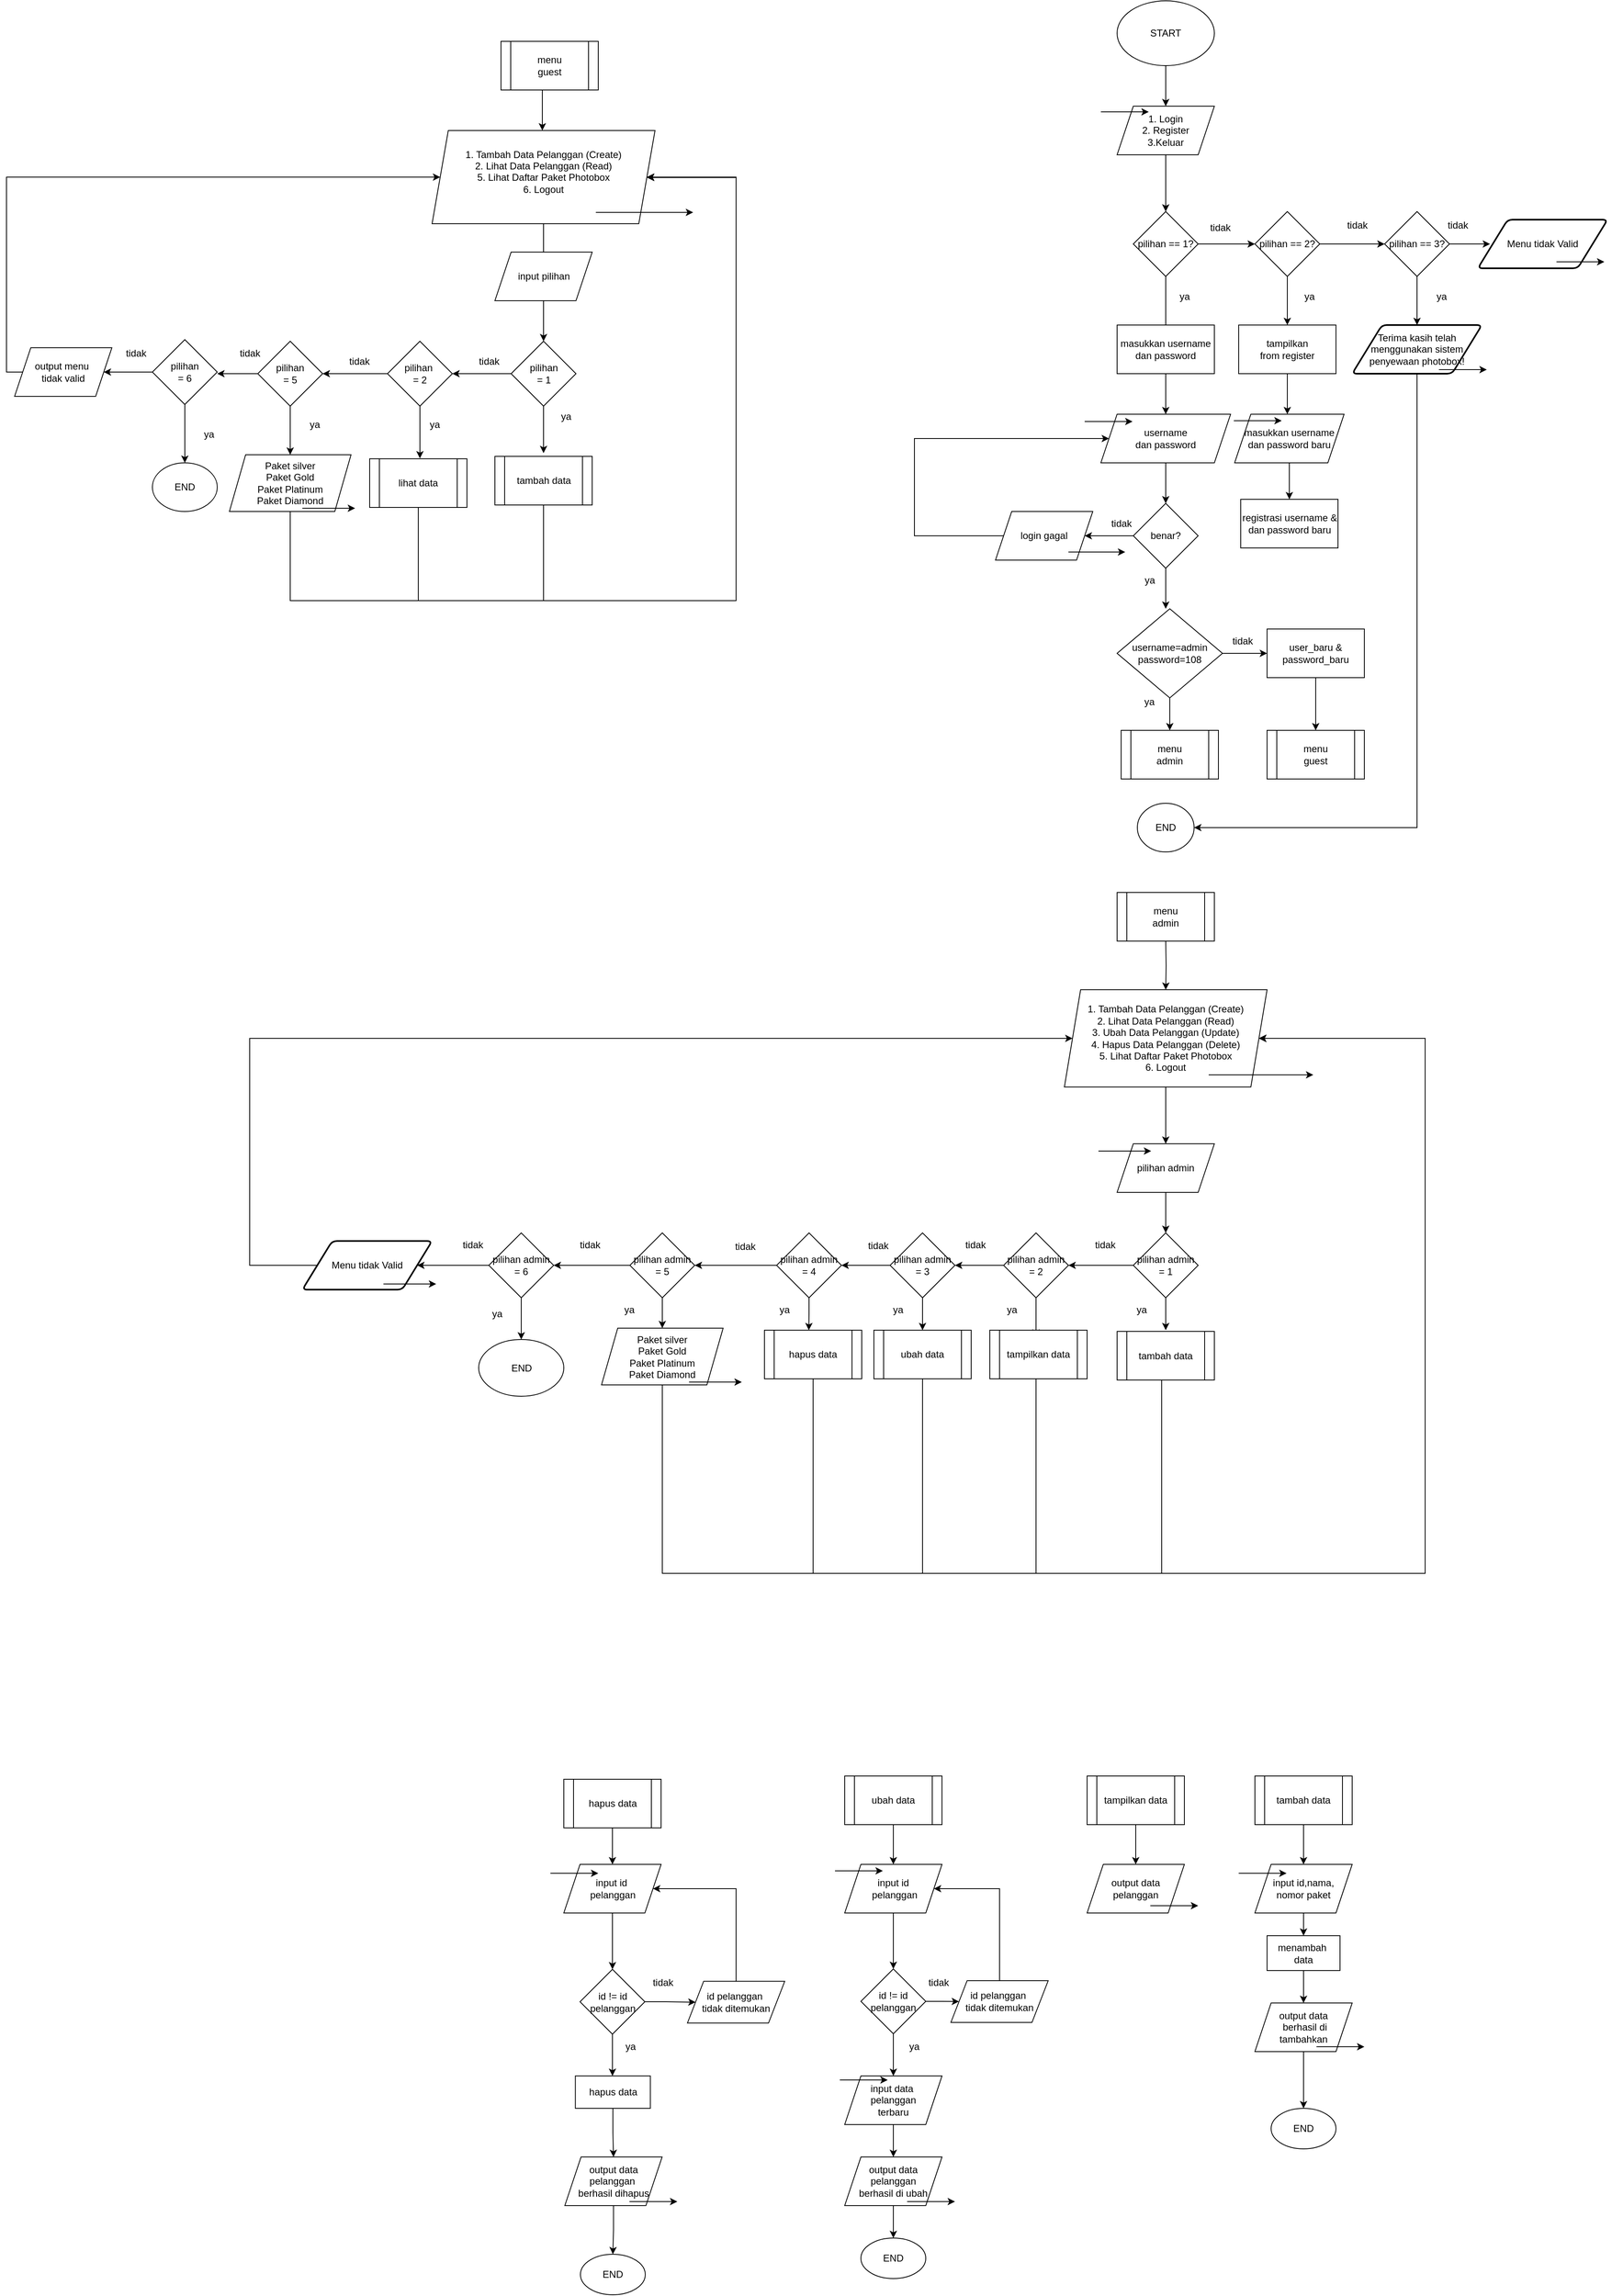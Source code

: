 <mxfile version="28.2.7">
  <diagram name="Page-1" id="nQAfRUXGqWQOAWWIKLOQ">
    <mxGraphModel dx="6143" dy="2269" grid="1" gridSize="10" guides="1" tooltips="1" connect="1" arrows="1" fold="1" page="1" pageScale="1" pageWidth="850" pageHeight="1100" math="0" shadow="0">
      <root>
        <mxCell id="0" />
        <mxCell id="1" parent="0" />
        <mxCell id="j15NHr6mmCdAOCwjugsd-7" value="" style="edgeStyle=orthogonalEdgeStyle;rounded=0;orthogonalLoop=1;jettySize=auto;html=1;" parent="1" source="j15NHr6mmCdAOCwjugsd-1" edge="1">
          <mxGeometry relative="1" as="geometry">
            <mxPoint x="420" y="160" as="targetPoint" />
          </mxGeometry>
        </mxCell>
        <mxCell id="j15NHr6mmCdAOCwjugsd-1" value="START" style="ellipse;whiteSpace=wrap;html=1;" parent="1" vertex="1">
          <mxGeometry x="360" y="30" width="120" height="80" as="geometry" />
        </mxCell>
        <mxCell id="j15NHr6mmCdAOCwjugsd-13" value="" style="edgeStyle=orthogonalEdgeStyle;rounded=0;orthogonalLoop=1;jettySize=auto;html=1;" parent="1" source="j15NHr6mmCdAOCwjugsd-11" target="j15NHr6mmCdAOCwjugsd-12" edge="1">
          <mxGeometry relative="1" as="geometry" />
        </mxCell>
        <mxCell id="j15NHr6mmCdAOCwjugsd-11" value="1. Login&lt;div&gt;2. Register&lt;/div&gt;&lt;div&gt;3.Keluar&lt;/div&gt;" style="shape=parallelogram;perimeter=parallelogramPerimeter;whiteSpace=wrap;html=1;fixedSize=1;" parent="1" vertex="1">
          <mxGeometry x="360" y="160" width="120" height="60" as="geometry" />
        </mxCell>
        <mxCell id="j15NHr6mmCdAOCwjugsd-15" value="" style="edgeStyle=orthogonalEdgeStyle;rounded=0;orthogonalLoop=1;jettySize=auto;html=1;" parent="1" source="j15NHr6mmCdAOCwjugsd-12" target="j15NHr6mmCdAOCwjugsd-14" edge="1">
          <mxGeometry relative="1" as="geometry" />
        </mxCell>
        <mxCell id="j15NHr6mmCdAOCwjugsd-19" value="" style="edgeStyle=orthogonalEdgeStyle;rounded=0;orthogonalLoop=1;jettySize=auto;html=1;" parent="1" source="j15NHr6mmCdAOCwjugsd-12" target="j15NHr6mmCdAOCwjugsd-18" edge="1">
          <mxGeometry relative="1" as="geometry" />
        </mxCell>
        <mxCell id="j15NHr6mmCdAOCwjugsd-12" value="pilihan == 1?" style="rhombus;whiteSpace=wrap;html=1;" parent="1" vertex="1">
          <mxGeometry x="380" y="290" width="80" height="80" as="geometry" />
        </mxCell>
        <mxCell id="j15NHr6mmCdAOCwjugsd-17" value="" style="edgeStyle=orthogonalEdgeStyle;rounded=0;orthogonalLoop=1;jettySize=auto;html=1;" parent="1" source="j15NHr6mmCdAOCwjugsd-14" target="j15NHr6mmCdAOCwjugsd-16" edge="1">
          <mxGeometry relative="1" as="geometry" />
        </mxCell>
        <mxCell id="j15NHr6mmCdAOCwjugsd-30" value="" style="edgeStyle=orthogonalEdgeStyle;rounded=0;orthogonalLoop=1;jettySize=auto;html=1;" parent="1" source="j15NHr6mmCdAOCwjugsd-14" target="j15NHr6mmCdAOCwjugsd-29" edge="1">
          <mxGeometry relative="1" as="geometry" />
        </mxCell>
        <mxCell id="j15NHr6mmCdAOCwjugsd-14" value="pilihan == 2?" style="rhombus;whiteSpace=wrap;html=1;" parent="1" vertex="1">
          <mxGeometry x="530" y="290" width="80" height="80" as="geometry" />
        </mxCell>
        <mxCell id="j15NHr6mmCdAOCwjugsd-98" value="" style="edgeStyle=orthogonalEdgeStyle;rounded=0;orthogonalLoop=1;jettySize=auto;html=1;entryX=1;entryY=0.5;entryDx=0;entryDy=0;" parent="1" source="j15NHr6mmCdAOCwjugsd-99" target="TcDW0OOKa5HVjLUOx_Y9-136" edge="1">
          <mxGeometry relative="1" as="geometry">
            <mxPoint x="730" y="540" as="targetPoint" />
            <Array as="points">
              <mxPoint x="730" y="1050" />
            </Array>
          </mxGeometry>
        </mxCell>
        <mxCell id="j15NHr6mmCdAOCwjugsd-180" value="" style="edgeStyle=orthogonalEdgeStyle;rounded=0;orthogonalLoop=1;jettySize=auto;html=1;entryX=0.094;entryY=0.5;entryDx=0;entryDy=0;entryPerimeter=0;" parent="1" source="j15NHr6mmCdAOCwjugsd-16" target="j15NHr6mmCdAOCwjugsd-184" edge="1">
          <mxGeometry relative="1" as="geometry">
            <mxPoint x="790.0" y="330.043" as="targetPoint" />
          </mxGeometry>
        </mxCell>
        <mxCell id="j15NHr6mmCdAOCwjugsd-16" value="pilihan == 3?" style="rhombus;whiteSpace=wrap;html=1;" parent="1" vertex="1">
          <mxGeometry x="690" y="290" width="80" height="80" as="geometry" />
        </mxCell>
        <mxCell id="j15NHr6mmCdAOCwjugsd-26" value="" style="edgeStyle=orthogonalEdgeStyle;rounded=0;orthogonalLoop=1;jettySize=auto;html=1;" parent="1" source="j15NHr6mmCdAOCwjugsd-18" target="j15NHr6mmCdAOCwjugsd-25" edge="1">
          <mxGeometry relative="1" as="geometry" />
        </mxCell>
        <mxCell id="j15NHr6mmCdAOCwjugsd-18" value="username&lt;div&gt;dan password&lt;/div&gt;" style="shape=parallelogram;perimeter=parallelogramPerimeter;whiteSpace=wrap;html=1;fixedSize=1;" parent="1" vertex="1">
          <mxGeometry x="340" y="540" width="160" height="60" as="geometry" />
        </mxCell>
        <mxCell id="j15NHr6mmCdAOCwjugsd-22" value="" style="edgeStyle=orthogonalEdgeStyle;rounded=0;orthogonalLoop=1;jettySize=auto;html=1;" parent="1" edge="1">
          <mxGeometry relative="1" as="geometry">
            <mxPoint x="340" y="167" as="sourcePoint" />
            <mxPoint x="399" y="167" as="targetPoint" />
          </mxGeometry>
        </mxCell>
        <mxCell id="j15NHr6mmCdAOCwjugsd-23" value="" style="edgeStyle=orthogonalEdgeStyle;rounded=0;orthogonalLoop=1;jettySize=auto;html=1;" parent="1" edge="1">
          <mxGeometry relative="1" as="geometry">
            <mxPoint x="320" y="549" as="sourcePoint" />
            <mxPoint x="379" y="549" as="targetPoint" />
          </mxGeometry>
        </mxCell>
        <mxCell id="j15NHr6mmCdAOCwjugsd-24" value="masukkan username&lt;div&gt;dan password&lt;/div&gt;" style="rounded=0;whiteSpace=wrap;html=1;" parent="1" vertex="1">
          <mxGeometry x="360" y="430" width="120" height="60" as="geometry" />
        </mxCell>
        <mxCell id="j15NHr6mmCdAOCwjugsd-28" value="" style="edgeStyle=orthogonalEdgeStyle;rounded=0;orthogonalLoop=1;jettySize=auto;html=1;" parent="1" source="j15NHr6mmCdAOCwjugsd-25" edge="1">
          <mxGeometry relative="1" as="geometry">
            <mxPoint x="420" y="780" as="targetPoint" />
          </mxGeometry>
        </mxCell>
        <mxCell id="hqG3hTB7xKrccAEoL0Ke-12" value="" style="edgeStyle=orthogonalEdgeStyle;rounded=0;orthogonalLoop=1;jettySize=auto;html=1;" parent="1" source="j15NHr6mmCdAOCwjugsd-25" target="hqG3hTB7xKrccAEoL0Ke-11" edge="1">
          <mxGeometry relative="1" as="geometry" />
        </mxCell>
        <mxCell id="j15NHr6mmCdAOCwjugsd-25" value="benar?" style="rhombus;whiteSpace=wrap;html=1;" parent="1" vertex="1">
          <mxGeometry x="380" y="650" width="80" height="80" as="geometry" />
        </mxCell>
        <mxCell id="j15NHr6mmCdAOCwjugsd-104" value="" style="edgeStyle=orthogonalEdgeStyle;rounded=0;orthogonalLoop=1;jettySize=auto;html=1;" parent="1" source="j15NHr6mmCdAOCwjugsd-29" edge="1">
          <mxGeometry relative="1" as="geometry">
            <mxPoint x="570" y="540" as="targetPoint" />
          </mxGeometry>
        </mxCell>
        <mxCell id="j15NHr6mmCdAOCwjugsd-29" value="tampilkan&lt;div&gt;from register&lt;/div&gt;" style="whiteSpace=wrap;html=1;" parent="1" vertex="1">
          <mxGeometry x="510" y="430" width="120" height="60" as="geometry" />
        </mxCell>
        <mxCell id="j15NHr6mmCdAOCwjugsd-42" value="" style="edgeStyle=orthogonalEdgeStyle;rounded=0;orthogonalLoop=1;jettySize=auto;html=1;" parent="1" source="j15NHr6mmCdAOCwjugsd-33" target="j15NHr6mmCdAOCwjugsd-41" edge="1">
          <mxGeometry relative="1" as="geometry" />
        </mxCell>
        <mxCell id="j15NHr6mmCdAOCwjugsd-33" value="&lt;div&gt;1. Tambah Data Pelanggan (Create)&lt;/div&gt;&lt;div&gt;2. Lihat Data Pelanggan (Read)&lt;/div&gt;&lt;div&gt;3. Ubah Data Pelanggan (Update)&lt;/div&gt;&lt;div&gt;4. Hapus Data Pelanggan (Delete)&lt;/div&gt;&lt;div&gt;5. Lihat Daftar Paket Photobox&lt;/div&gt;&lt;div&gt;6. Logout&lt;/div&gt;" style="shape=parallelogram;perimeter=parallelogramPerimeter;whiteSpace=wrap;html=1;fixedSize=1;" parent="1" vertex="1">
          <mxGeometry x="295" y="1250" width="250" height="120" as="geometry" />
        </mxCell>
        <mxCell id="j15NHr6mmCdAOCwjugsd-39" value="" style="edgeStyle=orthogonalEdgeStyle;rounded=0;orthogonalLoop=1;jettySize=auto;html=1;" parent="1" target="j15NHr6mmCdAOCwjugsd-33" edge="1">
          <mxGeometry relative="1" as="geometry">
            <mxPoint x="420" y="1190" as="sourcePoint" />
          </mxGeometry>
        </mxCell>
        <mxCell id="j15NHr6mmCdAOCwjugsd-40" value="" style="edgeStyle=orthogonalEdgeStyle;rounded=0;orthogonalLoop=1;jettySize=auto;html=1;" parent="1" edge="1">
          <mxGeometry relative="1" as="geometry">
            <mxPoint x="473" y="1355" as="sourcePoint" />
            <mxPoint x="602" y="1355" as="targetPoint" />
          </mxGeometry>
        </mxCell>
        <mxCell id="j15NHr6mmCdAOCwjugsd-45" value="" style="edgeStyle=orthogonalEdgeStyle;rounded=0;orthogonalLoop=1;jettySize=auto;html=1;" parent="1" source="j15NHr6mmCdAOCwjugsd-41" target="j15NHr6mmCdAOCwjugsd-44" edge="1">
          <mxGeometry relative="1" as="geometry" />
        </mxCell>
        <mxCell id="j15NHr6mmCdAOCwjugsd-41" value="pilihan admin" style="shape=parallelogram;perimeter=parallelogramPerimeter;whiteSpace=wrap;html=1;fixedSize=1;" parent="1" vertex="1">
          <mxGeometry x="360" y="1440" width="120" height="60" as="geometry" />
        </mxCell>
        <mxCell id="j15NHr6mmCdAOCwjugsd-43" value="" style="edgeStyle=orthogonalEdgeStyle;rounded=0;orthogonalLoop=1;jettySize=auto;html=1;" parent="1" edge="1">
          <mxGeometry relative="1" as="geometry">
            <mxPoint x="337" y="1449" as="sourcePoint" />
            <mxPoint x="402" y="1449" as="targetPoint" />
          </mxGeometry>
        </mxCell>
        <mxCell id="j15NHr6mmCdAOCwjugsd-47" value="" style="edgeStyle=orthogonalEdgeStyle;rounded=0;orthogonalLoop=1;jettySize=auto;html=1;" parent="1" source="j15NHr6mmCdAOCwjugsd-44" edge="1">
          <mxGeometry relative="1" as="geometry">
            <mxPoint x="420" y="1670" as="targetPoint" />
          </mxGeometry>
        </mxCell>
        <mxCell id="j15NHr6mmCdAOCwjugsd-53" value="" style="edgeStyle=orthogonalEdgeStyle;rounded=0;orthogonalLoop=1;jettySize=auto;html=1;" parent="1" source="j15NHr6mmCdAOCwjugsd-44" target="j15NHr6mmCdAOCwjugsd-52" edge="1">
          <mxGeometry relative="1" as="geometry" />
        </mxCell>
        <mxCell id="j15NHr6mmCdAOCwjugsd-44" value="pilihan admin&lt;div&gt;= 1&lt;/div&gt;" style="rhombus;whiteSpace=wrap;html=1;" parent="1" vertex="1">
          <mxGeometry x="380" y="1550" width="80" height="80" as="geometry" />
        </mxCell>
        <mxCell id="j15NHr6mmCdAOCwjugsd-55" value="" style="edgeStyle=orthogonalEdgeStyle;rounded=0;orthogonalLoop=1;jettySize=auto;html=1;" parent="1" source="j15NHr6mmCdAOCwjugsd-52" edge="1">
          <mxGeometry relative="1" as="geometry">
            <mxPoint x="260.0" y="1678" as="targetPoint" />
          </mxGeometry>
        </mxCell>
        <mxCell id="j15NHr6mmCdAOCwjugsd-58" value="" style="edgeStyle=orthogonalEdgeStyle;rounded=0;orthogonalLoop=1;jettySize=auto;html=1;" parent="1" source="j15NHr6mmCdAOCwjugsd-52" target="j15NHr6mmCdAOCwjugsd-57" edge="1">
          <mxGeometry relative="1" as="geometry" />
        </mxCell>
        <mxCell id="j15NHr6mmCdAOCwjugsd-52" value="pilihan admin&lt;div&gt;= 2&lt;/div&gt;" style="rhombus;whiteSpace=wrap;html=1;" parent="1" vertex="1">
          <mxGeometry x="220" y="1550" width="80" height="80" as="geometry" />
        </mxCell>
        <mxCell id="hqG3hTB7xKrccAEoL0Ke-18" style="edgeStyle=orthogonalEdgeStyle;rounded=0;orthogonalLoop=1;jettySize=auto;html=1;exitX=0.5;exitY=1;exitDx=0;exitDy=0;entryX=1;entryY=0.5;entryDx=0;entryDy=0;" parent="1" target="j15NHr6mmCdAOCwjugsd-33" edge="1">
          <mxGeometry relative="1" as="geometry">
            <mxPoint x="550" y="1310" as="targetPoint" />
            <Array as="points">
              <mxPoint x="260" y="1970" />
              <mxPoint x="740" y="1970" />
              <mxPoint x="740" y="1310" />
            </Array>
            <mxPoint x="260.0" y="1725.0" as="sourcePoint" />
          </mxGeometry>
        </mxCell>
        <mxCell id="j15NHr6mmCdAOCwjugsd-67" value="" style="edgeStyle=orthogonalEdgeStyle;rounded=0;orthogonalLoop=1;jettySize=auto;html=1;entryX=1;entryY=0.5;entryDx=0;entryDy=0;" parent="1" source="j15NHr6mmCdAOCwjugsd-57" target="j15NHr6mmCdAOCwjugsd-73" edge="1">
          <mxGeometry relative="1" as="geometry">
            <mxPoint x="35" y="1589" as="targetPoint" />
          </mxGeometry>
        </mxCell>
        <mxCell id="TcDW0OOKa5HVjLUOx_Y9-21" style="edgeStyle=orthogonalEdgeStyle;rounded=0;orthogonalLoop=1;jettySize=auto;html=1;exitX=0.5;exitY=1;exitDx=0;exitDy=0;entryX=0.5;entryY=0;entryDx=0;entryDy=0;" edge="1" parent="1" source="j15NHr6mmCdAOCwjugsd-57" target="TcDW0OOKa5HVjLUOx_Y9-17">
          <mxGeometry relative="1" as="geometry" />
        </mxCell>
        <mxCell id="j15NHr6mmCdAOCwjugsd-57" value="pilihan admin&lt;div&gt;= 3&lt;/div&gt;" style="rhombus;whiteSpace=wrap;html=1;" parent="1" vertex="1">
          <mxGeometry x="80" y="1550" width="80" height="80" as="geometry" />
        </mxCell>
        <mxCell id="j15NHr6mmCdAOCwjugsd-81" value="" style="edgeStyle=orthogonalEdgeStyle;rounded=0;orthogonalLoop=1;jettySize=auto;html=1;" parent="1" source="j15NHr6mmCdAOCwjugsd-73" target="j15NHr6mmCdAOCwjugsd-80" edge="1">
          <mxGeometry relative="1" as="geometry" />
        </mxCell>
        <mxCell id="j15NHr6mmCdAOCwjugsd-73" value="pilihan admin&lt;div&gt;= 4&lt;/div&gt;" style="rhombus;whiteSpace=wrap;html=1;" parent="1" vertex="1">
          <mxGeometry x="-60" y="1550" width="80" height="80" as="geometry" />
        </mxCell>
        <mxCell id="j15NHr6mmCdAOCwjugsd-85" value="" style="edgeStyle=orthogonalEdgeStyle;rounded=0;orthogonalLoop=1;jettySize=auto;html=1;" parent="1" source="j15NHr6mmCdAOCwjugsd-80" target="j15NHr6mmCdAOCwjugsd-84" edge="1">
          <mxGeometry relative="1" as="geometry" />
        </mxCell>
        <mxCell id="j15NHr6mmCdAOCwjugsd-88" value="" style="edgeStyle=orthogonalEdgeStyle;rounded=0;orthogonalLoop=1;jettySize=auto;html=1;" parent="1" source="j15NHr6mmCdAOCwjugsd-80" target="j15NHr6mmCdAOCwjugsd-87" edge="1">
          <mxGeometry relative="1" as="geometry" />
        </mxCell>
        <mxCell id="j15NHr6mmCdAOCwjugsd-80" value="pilihan admin&lt;div&gt;= 5&lt;/div&gt;" style="rhombus;whiteSpace=wrap;html=1;" parent="1" vertex="1">
          <mxGeometry x="-241" y="1550" width="80" height="80" as="geometry" />
        </mxCell>
        <mxCell id="TcDW0OOKa5HVjLUOx_Y9-29" value="" style="edgeStyle=orthogonalEdgeStyle;rounded=0;orthogonalLoop=1;jettySize=auto;html=1;entryX=1;entryY=0.5;entryDx=0;entryDy=0;" edge="1" parent="1" source="j15NHr6mmCdAOCwjugsd-84" target="j15NHr6mmCdAOCwjugsd-33">
          <mxGeometry relative="1" as="geometry">
            <mxPoint x="-201" y="1852.5" as="targetPoint" />
            <Array as="points">
              <mxPoint x="-201" y="1970" />
              <mxPoint x="740" y="1970" />
              <mxPoint x="740" y="1310" />
            </Array>
          </mxGeometry>
        </mxCell>
        <mxCell id="j15NHr6mmCdAOCwjugsd-84" value="Paket silver&lt;div&gt;Paket Gold&lt;/div&gt;&lt;div&gt;Paket Platinum&lt;/div&gt;&lt;div&gt;Paket Diamond&lt;/div&gt;" style="shape=parallelogram;perimeter=parallelogramPerimeter;whiteSpace=wrap;html=1;fixedSize=1;" parent="1" vertex="1">
          <mxGeometry x="-276" y="1667.5" width="150" height="70" as="geometry" />
        </mxCell>
        <mxCell id="j15NHr6mmCdAOCwjugsd-86" value="" style="edgeStyle=orthogonalEdgeStyle;rounded=0;orthogonalLoop=1;jettySize=auto;html=1;" parent="1" edge="1">
          <mxGeometry relative="1" as="geometry">
            <mxPoint x="-168" y="1734" as="sourcePoint" />
            <mxPoint x="-103" y="1734" as="targetPoint" />
          </mxGeometry>
        </mxCell>
        <mxCell id="j15NHr6mmCdAOCwjugsd-90" value="" style="edgeStyle=orthogonalEdgeStyle;rounded=0;orthogonalLoop=1;jettySize=auto;html=1;" parent="1" source="j15NHr6mmCdAOCwjugsd-87" target="j15NHr6mmCdAOCwjugsd-89" edge="1">
          <mxGeometry relative="1" as="geometry" />
        </mxCell>
        <mxCell id="j15NHr6mmCdAOCwjugsd-200" value="" style="edgeStyle=orthogonalEdgeStyle;rounded=0;orthogonalLoop=1;jettySize=auto;html=1;" parent="1" source="j15NHr6mmCdAOCwjugsd-87" target="j15NHr6mmCdAOCwjugsd-199" edge="1">
          <mxGeometry relative="1" as="geometry" />
        </mxCell>
        <mxCell id="j15NHr6mmCdAOCwjugsd-87" value="pilihan admin&lt;div&gt;= 6&lt;/div&gt;" style="rhombus;whiteSpace=wrap;html=1;" parent="1" vertex="1">
          <mxGeometry x="-415" y="1550" width="80" height="80" as="geometry" />
        </mxCell>
        <mxCell id="j15NHr6mmCdAOCwjugsd-89" value="END" style="ellipse;whiteSpace=wrap;html=1;" parent="1" vertex="1">
          <mxGeometry x="-427.5" y="1681.5" width="105" height="70" as="geometry" />
        </mxCell>
        <mxCell id="j15NHr6mmCdAOCwjugsd-93" value="tidak" style="text;html=1;align=center;verticalAlign=middle;resizable=0;points=[];autosize=1;strokeColor=none;fillColor=none;" parent="1" vertex="1">
          <mxGeometry x="340" y="660" width="50" height="30" as="geometry" />
        </mxCell>
        <mxCell id="j15NHr6mmCdAOCwjugsd-96" value="ya" style="text;html=1;align=center;verticalAlign=middle;resizable=0;points=[];autosize=1;strokeColor=none;fillColor=none;" parent="1" vertex="1">
          <mxGeometry x="380" y="730" width="40" height="30" as="geometry" />
        </mxCell>
        <mxCell id="j15NHr6mmCdAOCwjugsd-100" value="" style="edgeStyle=orthogonalEdgeStyle;rounded=0;orthogonalLoop=1;jettySize=auto;html=1;" parent="1" source="j15NHr6mmCdAOCwjugsd-16" target="j15NHr6mmCdAOCwjugsd-99" edge="1">
          <mxGeometry relative="1" as="geometry">
            <mxPoint x="730" y="370" as="sourcePoint" />
            <mxPoint x="730" y="540" as="targetPoint" />
          </mxGeometry>
        </mxCell>
        <mxCell id="j15NHr6mmCdAOCwjugsd-99" value="Terima kasih telah menggunakan sistem penyewaan photobox!" style="shape=parallelogram;html=1;strokeWidth=2;perimeter=parallelogramPerimeter;whiteSpace=wrap;rounded=1;arcSize=12;size=0.23;" parent="1" vertex="1">
          <mxGeometry x="650" y="430" width="160" height="60" as="geometry" />
        </mxCell>
        <mxCell id="j15NHr6mmCdAOCwjugsd-109" value="" style="edgeStyle=orthogonalEdgeStyle;rounded=0;orthogonalLoop=1;jettySize=auto;html=1;" parent="1" source="j15NHr6mmCdAOCwjugsd-106" target="j15NHr6mmCdAOCwjugsd-108" edge="1">
          <mxGeometry relative="1" as="geometry" />
        </mxCell>
        <mxCell id="j15NHr6mmCdAOCwjugsd-106" value="masukkan username dan password baru" style="shape=parallelogram;perimeter=parallelogramPerimeter;whiteSpace=wrap;html=1;fixedSize=1;" parent="1" vertex="1">
          <mxGeometry x="505" y="540" width="135" height="60" as="geometry" />
        </mxCell>
        <mxCell id="j15NHr6mmCdAOCwjugsd-108" value="registrasi username &amp;amp;&lt;div&gt;dan password baru&lt;/div&gt;" style="whiteSpace=wrap;html=1;" parent="1" vertex="1">
          <mxGeometry x="512.5" y="645" width="120" height="60" as="geometry" />
        </mxCell>
        <mxCell id="j15NHr6mmCdAOCwjugsd-138" value="" style="edgeStyle=orthogonalEdgeStyle;rounded=0;orthogonalLoop=1;jettySize=auto;html=1;" parent="1" source="j15NHr6mmCdAOCwjugsd-129" edge="1">
          <mxGeometry relative="1" as="geometry">
            <mxPoint x="-347.5" y="450.0" as="targetPoint" />
          </mxGeometry>
        </mxCell>
        <mxCell id="j15NHr6mmCdAOCwjugsd-129" value="&lt;div&gt;1. Tambah Data Pelanggan (Create)&lt;/div&gt;&lt;div&gt;2. Lihat Data Pelanggan (Read)&lt;/div&gt;&lt;div&gt;5. Lihat Daftar Paket Photobox&lt;/div&gt;&lt;div&gt;6. Logout&lt;/div&gt;&lt;div&gt;&lt;br&gt;&lt;/div&gt;" style="shape=parallelogram;perimeter=parallelogramPerimeter;whiteSpace=wrap;html=1;fixedSize=1;" parent="1" vertex="1">
          <mxGeometry x="-485" y="190" width="275" height="115" as="geometry" />
        </mxCell>
        <mxCell id="j15NHr6mmCdAOCwjugsd-133" value="" style="edgeStyle=orthogonalEdgeStyle;rounded=0;orthogonalLoop=1;jettySize=auto;html=1;" parent="1" edge="1">
          <mxGeometry relative="1" as="geometry">
            <mxPoint x="-283" y="291" as="sourcePoint" />
            <mxPoint x="-163" y="291" as="targetPoint" />
          </mxGeometry>
        </mxCell>
        <mxCell id="j15NHr6mmCdAOCwjugsd-143" value="" style="edgeStyle=orthogonalEdgeStyle;rounded=0;orthogonalLoop=1;jettySize=auto;html=1;" parent="1" source="j15NHr6mmCdAOCwjugsd-140" edge="1">
          <mxGeometry relative="1" as="geometry">
            <mxPoint x="-347.5" y="588" as="targetPoint" />
          </mxGeometry>
        </mxCell>
        <mxCell id="j15NHr6mmCdAOCwjugsd-149" value="" style="edgeStyle=orthogonalEdgeStyle;rounded=0;orthogonalLoop=1;jettySize=auto;html=1;" parent="1" source="j15NHr6mmCdAOCwjugsd-140" target="j15NHr6mmCdAOCwjugsd-148" edge="1">
          <mxGeometry relative="1" as="geometry" />
        </mxCell>
        <mxCell id="j15NHr6mmCdAOCwjugsd-140" value="pilihan&lt;div&gt;= 1&lt;/div&gt;" style="rhombus;whiteSpace=wrap;html=1;" parent="1" vertex="1">
          <mxGeometry x="-387.5" y="450" width="80" height="80" as="geometry" />
        </mxCell>
        <mxCell id="j15NHr6mmCdAOCwjugsd-151" value="" style="edgeStyle=orthogonalEdgeStyle;rounded=0;orthogonalLoop=1;jettySize=auto;html=1;" parent="1" source="j15NHr6mmCdAOCwjugsd-148" edge="1">
          <mxGeometry relative="1" as="geometry">
            <mxPoint x="-500" y="594.5" as="targetPoint" />
          </mxGeometry>
        </mxCell>
        <mxCell id="j15NHr6mmCdAOCwjugsd-153" value="" style="edgeStyle=orthogonalEdgeStyle;rounded=0;orthogonalLoop=1;jettySize=auto;html=1;" parent="1" source="j15NHr6mmCdAOCwjugsd-148" edge="1">
          <mxGeometry relative="1" as="geometry">
            <mxPoint x="-620" y="490" as="targetPoint" />
          </mxGeometry>
        </mxCell>
        <mxCell id="j15NHr6mmCdAOCwjugsd-148" value="pilihan&amp;nbsp;&lt;div&gt;= 2&lt;/div&gt;" style="rhombus;whiteSpace=wrap;html=1;" parent="1" vertex="1">
          <mxGeometry x="-540" y="450" width="80" height="80" as="geometry" />
        </mxCell>
        <mxCell id="j15NHr6mmCdAOCwjugsd-156" value="" style="edgeStyle=orthogonalEdgeStyle;rounded=0;orthogonalLoop=1;jettySize=auto;html=1;" parent="1" source="j15NHr6mmCdAOCwjugsd-154" target="j15NHr6mmCdAOCwjugsd-155" edge="1">
          <mxGeometry relative="1" as="geometry" />
        </mxCell>
        <mxCell id="j15NHr6mmCdAOCwjugsd-203" value="" style="edgeStyle=orthogonalEdgeStyle;rounded=0;orthogonalLoop=1;jettySize=auto;html=1;" parent="1" source="j15NHr6mmCdAOCwjugsd-154" edge="1">
          <mxGeometry relative="1" as="geometry">
            <mxPoint x="-750" y="490" as="targetPoint" />
          </mxGeometry>
        </mxCell>
        <mxCell id="j15NHr6mmCdAOCwjugsd-154" value="pilihan&lt;div&gt;= 5&lt;/div&gt;" style="rhombus;whiteSpace=wrap;html=1;" parent="1" vertex="1">
          <mxGeometry x="-700" y="450" width="80" height="80" as="geometry" />
        </mxCell>
        <mxCell id="TcDW0OOKa5HVjLUOx_Y9-126" value="" style="edgeStyle=orthogonalEdgeStyle;rounded=0;orthogonalLoop=1;jettySize=auto;html=1;entryX=1;entryY=0.5;entryDx=0;entryDy=0;" edge="1" parent="1" source="j15NHr6mmCdAOCwjugsd-155" target="j15NHr6mmCdAOCwjugsd-129">
          <mxGeometry relative="1" as="geometry">
            <mxPoint x="-660" y="775" as="targetPoint" />
            <Array as="points">
              <mxPoint x="-660" y="770" />
              <mxPoint x="-110" y="770" />
              <mxPoint x="-110" y="248" />
            </Array>
          </mxGeometry>
        </mxCell>
        <mxCell id="j15NHr6mmCdAOCwjugsd-155" value="Paket silver&lt;div&gt;Paket Gold&lt;/div&gt;&lt;div&gt;Paket Platinum&lt;/div&gt;&lt;div&gt;Paket Diamond&lt;/div&gt;" style="shape=parallelogram;perimeter=parallelogramPerimeter;whiteSpace=wrap;html=1;fixedSize=1;" parent="1" vertex="1">
          <mxGeometry x="-735" y="590" width="150" height="70" as="geometry" />
        </mxCell>
        <mxCell id="j15NHr6mmCdAOCwjugsd-157" value="" style="edgeStyle=orthogonalEdgeStyle;rounded=0;orthogonalLoop=1;jettySize=auto;html=1;" parent="1" edge="1">
          <mxGeometry relative="1" as="geometry">
            <mxPoint x="-645" y="656" as="sourcePoint" />
            <mxPoint x="-580" y="656" as="targetPoint" />
          </mxGeometry>
        </mxCell>
        <mxCell id="j15NHr6mmCdAOCwjugsd-167" value="tidak" style="text;html=1;align=center;verticalAlign=middle;resizable=0;points=[];autosize=1;strokeColor=none;fillColor=none;" parent="1" vertex="1">
          <mxGeometry x="-440" y="460" width="50" height="30" as="geometry" />
        </mxCell>
        <mxCell id="j15NHr6mmCdAOCwjugsd-168" value="ya" style="text;html=1;align=center;verticalAlign=middle;resizable=0;points=[];autosize=1;strokeColor=none;fillColor=none;" parent="1" vertex="1">
          <mxGeometry x="-340" y="528" width="40" height="30" as="geometry" />
        </mxCell>
        <mxCell id="j15NHr6mmCdAOCwjugsd-169" value="tidak" style="text;html=1;align=center;verticalAlign=middle;resizable=0;points=[];autosize=1;strokeColor=none;fillColor=none;" parent="1" vertex="1">
          <mxGeometry x="-600" y="460" width="50" height="30" as="geometry" />
        </mxCell>
        <mxCell id="j15NHr6mmCdAOCwjugsd-170" value="ya" style="text;html=1;align=center;verticalAlign=middle;resizable=0;points=[];autosize=1;strokeColor=none;fillColor=none;" parent="1" vertex="1">
          <mxGeometry x="-502" y="538" width="40" height="30" as="geometry" />
        </mxCell>
        <mxCell id="j15NHr6mmCdAOCwjugsd-171" value="tidak" style="text;html=1;align=center;verticalAlign=middle;resizable=0;points=[];autosize=1;strokeColor=none;fillColor=none;" parent="1" vertex="1">
          <mxGeometry x="-735" y="450" width="50" height="30" as="geometry" />
        </mxCell>
        <mxCell id="j15NHr6mmCdAOCwjugsd-173" value="ya" style="text;html=1;align=center;verticalAlign=middle;resizable=0;points=[];autosize=1;strokeColor=none;fillColor=none;" parent="1" vertex="1">
          <mxGeometry x="-650" y="538" width="40" height="30" as="geometry" />
        </mxCell>
        <mxCell id="j15NHr6mmCdAOCwjugsd-174" value="ya" style="text;html=1;align=center;verticalAlign=middle;resizable=0;points=[];autosize=1;strokeColor=none;fillColor=none;" parent="1" vertex="1">
          <mxGeometry x="423" y="380" width="40" height="30" as="geometry" />
        </mxCell>
        <mxCell id="j15NHr6mmCdAOCwjugsd-175" value="ya" style="text;html=1;align=center;verticalAlign=middle;resizable=0;points=[];autosize=1;strokeColor=none;fillColor=none;" parent="1" vertex="1">
          <mxGeometry x="577" y="380" width="40" height="30" as="geometry" />
        </mxCell>
        <mxCell id="j15NHr6mmCdAOCwjugsd-176" value="ya" style="text;html=1;align=center;verticalAlign=middle;resizable=0;points=[];autosize=1;strokeColor=none;fillColor=none;" parent="1" vertex="1">
          <mxGeometry x="740" y="380" width="40" height="30" as="geometry" />
        </mxCell>
        <mxCell id="j15NHr6mmCdAOCwjugsd-177" value="tidak" style="text;html=1;align=center;verticalAlign=middle;resizable=0;points=[];autosize=1;strokeColor=none;fillColor=none;" parent="1" vertex="1">
          <mxGeometry x="462" y="295" width="50" height="30" as="geometry" />
        </mxCell>
        <mxCell id="j15NHr6mmCdAOCwjugsd-178" value="tidak" style="text;html=1;align=center;verticalAlign=middle;resizable=0;points=[];autosize=1;strokeColor=none;fillColor=none;" parent="1" vertex="1">
          <mxGeometry x="631" y="292" width="50" height="30" as="geometry" />
        </mxCell>
        <mxCell id="j15NHr6mmCdAOCwjugsd-184" value="Menu tidak Valid" style="shape=parallelogram;html=1;strokeWidth=2;perimeter=parallelogramPerimeter;whiteSpace=wrap;rounded=1;arcSize=12;size=0.23;" parent="1" vertex="1">
          <mxGeometry x="805" y="300" width="160" height="60" as="geometry" />
        </mxCell>
        <mxCell id="j15NHr6mmCdAOCwjugsd-185" value="" style="edgeStyle=orthogonalEdgeStyle;rounded=0;orthogonalLoop=1;jettySize=auto;html=1;" parent="1" edge="1">
          <mxGeometry relative="1" as="geometry">
            <mxPoint x="757" y="485" as="sourcePoint" />
            <mxPoint x="816" y="485" as="targetPoint" />
          </mxGeometry>
        </mxCell>
        <mxCell id="j15NHr6mmCdAOCwjugsd-187" value="tidak" style="text;html=1;align=center;verticalAlign=middle;resizable=0;points=[];autosize=1;strokeColor=none;fillColor=none;" parent="1" vertex="1">
          <mxGeometry x="755" y="292" width="50" height="30" as="geometry" />
        </mxCell>
        <mxCell id="j15NHr6mmCdAOCwjugsd-188" value="tidak" style="text;html=1;align=center;verticalAlign=middle;resizable=0;points=[];autosize=1;strokeColor=none;fillColor=none;" parent="1" vertex="1">
          <mxGeometry x="320" y="1550" width="50" height="30" as="geometry" />
        </mxCell>
        <mxCell id="j15NHr6mmCdAOCwjugsd-189" value="tidak" style="text;html=1;align=center;verticalAlign=middle;resizable=0;points=[];autosize=1;strokeColor=none;fillColor=none;" parent="1" vertex="1">
          <mxGeometry x="160" y="1550" width="50" height="30" as="geometry" />
        </mxCell>
        <mxCell id="j15NHr6mmCdAOCwjugsd-190" value="tidak" style="text;html=1;align=center;verticalAlign=middle;resizable=0;points=[];autosize=1;strokeColor=none;fillColor=none;" parent="1" vertex="1">
          <mxGeometry x="40" y="1551" width="50" height="30" as="geometry" />
        </mxCell>
        <mxCell id="j15NHr6mmCdAOCwjugsd-191" value="tidak" style="text;html=1;align=center;verticalAlign=middle;resizable=0;points=[];autosize=1;strokeColor=none;fillColor=none;" parent="1" vertex="1">
          <mxGeometry x="-124" y="1552" width="50" height="30" as="geometry" />
        </mxCell>
        <mxCell id="j15NHr6mmCdAOCwjugsd-192" value="tidak" style="text;html=1;align=center;verticalAlign=middle;resizable=0;points=[];autosize=1;strokeColor=none;fillColor=none;" parent="1" vertex="1">
          <mxGeometry x="-460" y="1550" width="50" height="30" as="geometry" />
        </mxCell>
        <mxCell id="j15NHr6mmCdAOCwjugsd-194" value="ya" style="text;html=1;align=center;verticalAlign=middle;resizable=0;points=[];autosize=1;strokeColor=none;fillColor=none;" parent="1" vertex="1">
          <mxGeometry x="-262.5" y="1630" width="40" height="30" as="geometry" />
        </mxCell>
        <mxCell id="j15NHr6mmCdAOCwjugsd-195" value="ya" style="text;html=1;align=center;verticalAlign=middle;resizable=0;points=[];autosize=1;strokeColor=none;fillColor=none;" parent="1" vertex="1">
          <mxGeometry x="-425" y="1635" width="40" height="30" as="geometry" />
        </mxCell>
        <mxCell id="j15NHr6mmCdAOCwjugsd-197" value="ya" style="text;html=1;align=center;verticalAlign=middle;resizable=0;points=[];autosize=1;strokeColor=none;fillColor=none;" parent="1" vertex="1">
          <mxGeometry x="210" y="1630" width="40" height="30" as="geometry" />
        </mxCell>
        <mxCell id="j15NHr6mmCdAOCwjugsd-198" value="ya" style="text;html=1;align=center;verticalAlign=middle;resizable=0;points=[];autosize=1;strokeColor=none;fillColor=none;" parent="1" vertex="1">
          <mxGeometry x="370" y="1630" width="40" height="30" as="geometry" />
        </mxCell>
        <mxCell id="TcDW0OOKa5HVjLUOx_Y9-31" value="" style="edgeStyle=orthogonalEdgeStyle;rounded=0;orthogonalLoop=1;jettySize=auto;html=1;entryX=0;entryY=0.5;entryDx=0;entryDy=0;" edge="1" parent="1" source="j15NHr6mmCdAOCwjugsd-199" target="j15NHr6mmCdAOCwjugsd-33">
          <mxGeometry relative="1" as="geometry">
            <mxPoint x="-805" y="1590" as="targetPoint" />
            <Array as="points">
              <mxPoint x="-710" y="1590" />
              <mxPoint x="-710" y="1310" />
            </Array>
          </mxGeometry>
        </mxCell>
        <mxCell id="j15NHr6mmCdAOCwjugsd-199" value="Menu tidak Valid" style="shape=parallelogram;html=1;strokeWidth=2;perimeter=parallelogramPerimeter;whiteSpace=wrap;rounded=1;arcSize=12;size=0.23;" parent="1" vertex="1">
          <mxGeometry x="-645" y="1560" width="160" height="60" as="geometry" />
        </mxCell>
        <mxCell id="j15NHr6mmCdAOCwjugsd-201" value="" style="edgeStyle=orthogonalEdgeStyle;rounded=0;orthogonalLoop=1;jettySize=auto;html=1;" parent="1" edge="1">
          <mxGeometry relative="1" as="geometry">
            <mxPoint x="-545" y="1613" as="sourcePoint" />
            <mxPoint x="-480" y="1613" as="targetPoint" />
          </mxGeometry>
        </mxCell>
        <mxCell id="TcDW0OOKa5HVjLUOx_Y9-91" value="" style="edgeStyle=orthogonalEdgeStyle;rounded=0;orthogonalLoop=1;jettySize=auto;html=1;entryX=0;entryY=0.5;entryDx=0;entryDy=0;" edge="1" parent="1" source="hqG3hTB7xKrccAEoL0Ke-11" target="j15NHr6mmCdAOCwjugsd-18">
          <mxGeometry relative="1" as="geometry">
            <mxPoint x="70" y="690" as="targetPoint" />
            <Array as="points">
              <mxPoint x="110" y="690" />
              <mxPoint x="110" y="570" />
            </Array>
          </mxGeometry>
        </mxCell>
        <mxCell id="hqG3hTB7xKrccAEoL0Ke-11" value="login gagal" style="shape=parallelogram;perimeter=parallelogramPerimeter;whiteSpace=wrap;html=1;fixedSize=1;" parent="1" vertex="1">
          <mxGeometry x="210" y="660" width="120" height="60" as="geometry" />
        </mxCell>
        <mxCell id="TcDW0OOKa5HVjLUOx_Y9-1" value="" style="endArrow=classic;html=1;rounded=0;" edge="1" parent="1">
          <mxGeometry width="50" height="50" relative="1" as="geometry">
            <mxPoint x="300" y="710" as="sourcePoint" />
            <mxPoint x="370" y="710" as="targetPoint" />
          </mxGeometry>
        </mxCell>
        <mxCell id="TcDW0OOKa5HVjLUOx_Y9-5" value="" style="edgeStyle=orthogonalEdgeStyle;rounded=0;orthogonalLoop=1;jettySize=auto;html=1;" edge="1" parent="1" source="TcDW0OOKa5HVjLUOx_Y9-3" target="TcDW0OOKa5HVjLUOx_Y9-4">
          <mxGeometry relative="1" as="geometry" />
        </mxCell>
        <mxCell id="TcDW0OOKa5HVjLUOx_Y9-10" value="" style="edgeStyle=orthogonalEdgeStyle;rounded=0;orthogonalLoop=1;jettySize=auto;html=1;" edge="1" parent="1" source="TcDW0OOKa5HVjLUOx_Y9-3" target="TcDW0OOKa5HVjLUOx_Y9-9">
          <mxGeometry relative="1" as="geometry" />
        </mxCell>
        <mxCell id="TcDW0OOKa5HVjLUOx_Y9-3" value="username=admin&lt;div&gt;password=108&lt;/div&gt;" style="rhombus;whiteSpace=wrap;html=1;" vertex="1" parent="1">
          <mxGeometry x="360" y="780" width="130" height="110" as="geometry" />
        </mxCell>
        <mxCell id="TcDW0OOKa5HVjLUOx_Y9-7" value="" style="edgeStyle=orthogonalEdgeStyle;rounded=0;orthogonalLoop=1;jettySize=auto;html=1;" edge="1" parent="1" source="TcDW0OOKa5HVjLUOx_Y9-4" target="TcDW0OOKa5HVjLUOx_Y9-6">
          <mxGeometry relative="1" as="geometry" />
        </mxCell>
        <mxCell id="TcDW0OOKa5HVjLUOx_Y9-4" value="user_baru &amp;amp; password_baru" style="whiteSpace=wrap;html=1;" vertex="1" parent="1">
          <mxGeometry x="545" y="805" width="120" height="60" as="geometry" />
        </mxCell>
        <mxCell id="TcDW0OOKa5HVjLUOx_Y9-6" value="menu&lt;div&gt;guest&lt;/div&gt;" style="shape=process;whiteSpace=wrap;html=1;backgroundOutline=1;" vertex="1" parent="1">
          <mxGeometry x="545" y="930" width="120" height="60" as="geometry" />
        </mxCell>
        <mxCell id="TcDW0OOKa5HVjLUOx_Y9-9" value="menu&lt;div&gt;admin&lt;/div&gt;" style="shape=process;whiteSpace=wrap;html=1;backgroundOutline=1;" vertex="1" parent="1">
          <mxGeometry x="365" y="930" width="120" height="60" as="geometry" />
        </mxCell>
        <mxCell id="TcDW0OOKa5HVjLUOx_Y9-11" value="menu&lt;div&gt;admin&lt;/div&gt;" style="shape=process;whiteSpace=wrap;html=1;backgroundOutline=1;" vertex="1" parent="1">
          <mxGeometry x="360" y="1130" width="120" height="60" as="geometry" />
        </mxCell>
        <mxCell id="TcDW0OOKa5HVjLUOx_Y9-13" style="edgeStyle=orthogonalEdgeStyle;rounded=0;orthogonalLoop=1;jettySize=auto;html=1;exitX=0.5;exitY=1;exitDx=0;exitDy=0;" edge="1" parent="1">
          <mxGeometry relative="1" as="geometry">
            <mxPoint x="-349" y="190" as="targetPoint" />
            <mxPoint x="-349" y="140" as="sourcePoint" />
          </mxGeometry>
        </mxCell>
        <mxCell id="TcDW0OOKa5HVjLUOx_Y9-12" value="menu&lt;div&gt;guest&lt;/div&gt;" style="shape=process;whiteSpace=wrap;html=1;backgroundOutline=1;" vertex="1" parent="1">
          <mxGeometry x="-400" y="80" width="120" height="60" as="geometry" />
        </mxCell>
        <mxCell id="TcDW0OOKa5HVjLUOx_Y9-36" value="" style="edgeStyle=orthogonalEdgeStyle;rounded=0;orthogonalLoop=1;jettySize=auto;html=1;" edge="1" parent="1">
          <mxGeometry relative="1" as="geometry">
            <mxPoint x="414.976" y="1731.5" as="sourcePoint" />
            <mxPoint x="535" y="1310" as="targetPoint" />
            <Array as="points">
              <mxPoint x="415" y="1970" />
              <mxPoint x="740" y="1970" />
              <mxPoint x="740" y="1310" />
            </Array>
          </mxGeometry>
        </mxCell>
        <mxCell id="TcDW0OOKa5HVjLUOx_Y9-14" value="tambah data" style="shape=process;whiteSpace=wrap;html=1;backgroundOutline=1;" vertex="1" parent="1">
          <mxGeometry x="360" y="1671.5" width="120" height="60" as="geometry" />
        </mxCell>
        <mxCell id="TcDW0OOKa5HVjLUOx_Y9-16" value="tampilkan data" style="shape=process;whiteSpace=wrap;html=1;backgroundOutline=1;" vertex="1" parent="1">
          <mxGeometry x="203" y="1670" width="120" height="60" as="geometry" />
        </mxCell>
        <mxCell id="TcDW0OOKa5HVjLUOx_Y9-25" value="" style="edgeStyle=orthogonalEdgeStyle;rounded=0;orthogonalLoop=1;jettySize=auto;html=1;entryX=1;entryY=0.5;entryDx=0;entryDy=0;" edge="1" parent="1" source="TcDW0OOKa5HVjLUOx_Y9-17" target="j15NHr6mmCdAOCwjugsd-33">
          <mxGeometry relative="1" as="geometry">
            <mxPoint x="120" y="1840" as="targetPoint" />
            <Array as="points">
              <mxPoint x="120" y="1970" />
              <mxPoint x="740" y="1970" />
              <mxPoint x="740" y="1310" />
            </Array>
          </mxGeometry>
        </mxCell>
        <mxCell id="TcDW0OOKa5HVjLUOx_Y9-17" value="ubah data" style="shape=process;whiteSpace=wrap;html=1;backgroundOutline=1;" vertex="1" parent="1">
          <mxGeometry x="60" y="1670" width="120" height="60" as="geometry" />
        </mxCell>
        <mxCell id="TcDW0OOKa5HVjLUOx_Y9-27" value="" style="edgeStyle=orthogonalEdgeStyle;rounded=0;orthogonalLoop=1;jettySize=auto;html=1;entryX=1;entryY=0.5;entryDx=0;entryDy=0;" edge="1" parent="1" source="TcDW0OOKa5HVjLUOx_Y9-19" target="j15NHr6mmCdAOCwjugsd-33">
          <mxGeometry relative="1" as="geometry">
            <mxPoint x="-15" y="1840" as="targetPoint" />
            <Array as="points">
              <mxPoint x="-15" y="1970" />
              <mxPoint x="740" y="1970" />
              <mxPoint x="740" y="1310" />
            </Array>
          </mxGeometry>
        </mxCell>
        <mxCell id="TcDW0OOKa5HVjLUOx_Y9-19" value="hapus data" style="shape=process;whiteSpace=wrap;html=1;backgroundOutline=1;" vertex="1" parent="1">
          <mxGeometry x="-75" y="1670" width="120" height="60" as="geometry" />
        </mxCell>
        <mxCell id="TcDW0OOKa5HVjLUOx_Y9-20" style="edgeStyle=orthogonalEdgeStyle;rounded=0;orthogonalLoop=1;jettySize=auto;html=1;exitX=0.5;exitY=1;exitDx=0;exitDy=0;entryX=0.456;entryY=0;entryDx=0;entryDy=0;entryPerimeter=0;" edge="1" parent="1" source="j15NHr6mmCdAOCwjugsd-73" target="TcDW0OOKa5HVjLUOx_Y9-19">
          <mxGeometry relative="1" as="geometry" />
        </mxCell>
        <mxCell id="TcDW0OOKa5HVjLUOx_Y9-34" value="" style="edgeStyle=orthogonalEdgeStyle;rounded=0;orthogonalLoop=1;jettySize=auto;html=1;" edge="1" parent="1" source="TcDW0OOKa5HVjLUOx_Y9-32" target="TcDW0OOKa5HVjLUOx_Y9-33">
          <mxGeometry relative="1" as="geometry" />
        </mxCell>
        <mxCell id="TcDW0OOKa5HVjLUOx_Y9-104" value="" style="edgeStyle=orthogonalEdgeStyle;rounded=0;orthogonalLoop=1;jettySize=auto;html=1;" edge="1" parent="1" source="TcDW0OOKa5HVjLUOx_Y9-32" target="TcDW0OOKa5HVjLUOx_Y9-103">
          <mxGeometry relative="1" as="geometry" />
        </mxCell>
        <mxCell id="TcDW0OOKa5HVjLUOx_Y9-32" value="pilihan&lt;div&gt;= 6&lt;/div&gt;" style="rhombus;whiteSpace=wrap;html=1;" vertex="1" parent="1">
          <mxGeometry x="-830" y="448" width="80" height="80" as="geometry" />
        </mxCell>
        <mxCell id="TcDW0OOKa5HVjLUOx_Y9-33" value="END" style="ellipse;whiteSpace=wrap;html=1;" vertex="1" parent="1">
          <mxGeometry x="-830" y="600" width="80" height="60" as="geometry" />
        </mxCell>
        <mxCell id="TcDW0OOKa5HVjLUOx_Y9-124" value="" style="edgeStyle=orthogonalEdgeStyle;rounded=0;orthogonalLoop=1;jettySize=auto;html=1;entryX=1;entryY=0.5;entryDx=0;entryDy=0;" edge="1" parent="1" source="TcDW0OOKa5HVjLUOx_Y9-38" target="j15NHr6mmCdAOCwjugsd-129">
          <mxGeometry relative="1" as="geometry">
            <mxPoint x="-347.5" y="762" as="targetPoint" />
            <Array as="points">
              <mxPoint x="-348" y="770" />
              <mxPoint x="-110" y="770" />
              <mxPoint x="-110" y="248" />
            </Array>
          </mxGeometry>
        </mxCell>
        <mxCell id="TcDW0OOKa5HVjLUOx_Y9-38" value="tambah data" style="shape=process;whiteSpace=wrap;html=1;backgroundOutline=1;" vertex="1" parent="1">
          <mxGeometry x="-407.5" y="592" width="120" height="60" as="geometry" />
        </mxCell>
        <mxCell id="TcDW0OOKa5HVjLUOx_Y9-122" value="" style="edgeStyle=orthogonalEdgeStyle;rounded=0;orthogonalLoop=1;jettySize=auto;html=1;entryX=1;entryY=0.5;entryDx=0;entryDy=0;" edge="1" parent="1" source="TcDW0OOKa5HVjLUOx_Y9-39" target="j15NHr6mmCdAOCwjugsd-129">
          <mxGeometry relative="1" as="geometry">
            <mxPoint x="-502" y="765" as="targetPoint" />
            <Array as="points">
              <mxPoint x="-502" y="770" />
              <mxPoint x="-110" y="770" />
              <mxPoint x="-110" y="248" />
              <mxPoint x="-220" y="248" />
            </Array>
          </mxGeometry>
        </mxCell>
        <mxCell id="TcDW0OOKa5HVjLUOx_Y9-39" value="lihat data" style="shape=process;whiteSpace=wrap;html=1;backgroundOutline=1;" vertex="1" parent="1">
          <mxGeometry x="-562" y="595" width="120" height="60" as="geometry" />
        </mxCell>
        <mxCell id="TcDW0OOKa5HVjLUOx_Y9-42" value="" style="edgeStyle=orthogonalEdgeStyle;rounded=0;orthogonalLoop=1;jettySize=auto;html=1;" edge="1" parent="1" source="TcDW0OOKa5HVjLUOx_Y9-40" target="TcDW0OOKa5HVjLUOx_Y9-41">
          <mxGeometry relative="1" as="geometry" />
        </mxCell>
        <mxCell id="TcDW0OOKa5HVjLUOx_Y9-40" value="tambah data" style="shape=process;whiteSpace=wrap;html=1;backgroundOutline=1;" vertex="1" parent="1">
          <mxGeometry x="530" y="2220" width="120" height="60" as="geometry" />
        </mxCell>
        <mxCell id="TcDW0OOKa5HVjLUOx_Y9-44" value="" style="edgeStyle=orthogonalEdgeStyle;rounded=0;orthogonalLoop=1;jettySize=auto;html=1;" edge="1" parent="1" source="TcDW0OOKa5HVjLUOx_Y9-48" target="TcDW0OOKa5HVjLUOx_Y9-43">
          <mxGeometry relative="1" as="geometry" />
        </mxCell>
        <mxCell id="TcDW0OOKa5HVjLUOx_Y9-41" value="input id,nama,&lt;div&gt;nomor paket&lt;/div&gt;" style="shape=parallelogram;perimeter=parallelogramPerimeter;whiteSpace=wrap;html=1;fixedSize=1;" vertex="1" parent="1">
          <mxGeometry x="530" y="2329" width="120" height="60" as="geometry" />
        </mxCell>
        <mxCell id="TcDW0OOKa5HVjLUOx_Y9-46" value="" style="edgeStyle=orthogonalEdgeStyle;rounded=0;orthogonalLoop=1;jettySize=auto;html=1;" edge="1" parent="1" source="TcDW0OOKa5HVjLUOx_Y9-43" target="TcDW0OOKa5HVjLUOx_Y9-45">
          <mxGeometry relative="1" as="geometry" />
        </mxCell>
        <mxCell id="TcDW0OOKa5HVjLUOx_Y9-43" value="output data&lt;div&gt;&amp;nbsp;berhasil di tambahkan&lt;/div&gt;" style="shape=parallelogram;perimeter=parallelogramPerimeter;whiteSpace=wrap;html=1;fixedSize=1;" vertex="1" parent="1">
          <mxGeometry x="530" y="2500" width="120" height="60" as="geometry" />
        </mxCell>
        <mxCell id="TcDW0OOKa5HVjLUOx_Y9-45" value="END" style="ellipse;whiteSpace=wrap;html=1;" vertex="1" parent="1">
          <mxGeometry x="550" y="2630" width="80" height="50" as="geometry" />
        </mxCell>
        <mxCell id="TcDW0OOKa5HVjLUOx_Y9-51" value="" style="edgeStyle=orthogonalEdgeStyle;rounded=0;orthogonalLoop=1;jettySize=auto;html=1;" edge="1" parent="1" source="TcDW0OOKa5HVjLUOx_Y9-47" target="TcDW0OOKa5HVjLUOx_Y9-50">
          <mxGeometry relative="1" as="geometry" />
        </mxCell>
        <mxCell id="TcDW0OOKa5HVjLUOx_Y9-47" value="tampilkan data" style="shape=process;whiteSpace=wrap;html=1;backgroundOutline=1;" vertex="1" parent="1">
          <mxGeometry x="323" y="2220" width="120" height="60" as="geometry" />
        </mxCell>
        <mxCell id="TcDW0OOKa5HVjLUOx_Y9-49" value="" style="edgeStyle=orthogonalEdgeStyle;rounded=0;orthogonalLoop=1;jettySize=auto;html=1;" edge="1" parent="1" source="TcDW0OOKa5HVjLUOx_Y9-41" target="TcDW0OOKa5HVjLUOx_Y9-48">
          <mxGeometry relative="1" as="geometry">
            <mxPoint x="590" y="2389" as="sourcePoint" />
            <mxPoint x="590" y="2500" as="targetPoint" />
          </mxGeometry>
        </mxCell>
        <mxCell id="TcDW0OOKa5HVjLUOx_Y9-48" value="menambah&amp;nbsp;&lt;div&gt;data&lt;/div&gt;" style="rounded=0;whiteSpace=wrap;html=1;" vertex="1" parent="1">
          <mxGeometry x="545" y="2417" width="90" height="43" as="geometry" />
        </mxCell>
        <mxCell id="TcDW0OOKa5HVjLUOx_Y9-50" value="output data pelanggan" style="shape=parallelogram;perimeter=parallelogramPerimeter;whiteSpace=wrap;html=1;fixedSize=1;" vertex="1" parent="1">
          <mxGeometry x="323" y="2329" width="120" height="60" as="geometry" />
        </mxCell>
        <mxCell id="TcDW0OOKa5HVjLUOx_Y9-54" value="" style="edgeStyle=orthogonalEdgeStyle;rounded=0;orthogonalLoop=1;jettySize=auto;html=1;" edge="1" parent="1" source="TcDW0OOKa5HVjLUOx_Y9-52" target="TcDW0OOKa5HVjLUOx_Y9-53">
          <mxGeometry relative="1" as="geometry" />
        </mxCell>
        <mxCell id="TcDW0OOKa5HVjLUOx_Y9-52" value="ubah data" style="shape=process;whiteSpace=wrap;html=1;backgroundOutline=1;" vertex="1" parent="1">
          <mxGeometry x="24" y="2220" width="120" height="60" as="geometry" />
        </mxCell>
        <mxCell id="TcDW0OOKa5HVjLUOx_Y9-56" value="" style="edgeStyle=orthogonalEdgeStyle;rounded=0;orthogonalLoop=1;jettySize=auto;html=1;" edge="1" parent="1" source="TcDW0OOKa5HVjLUOx_Y9-53" target="TcDW0OOKa5HVjLUOx_Y9-55">
          <mxGeometry relative="1" as="geometry" />
        </mxCell>
        <mxCell id="TcDW0OOKa5HVjLUOx_Y9-53" value="input id&lt;div&gt;&amp;nbsp;pelanggan&lt;/div&gt;" style="shape=parallelogram;perimeter=parallelogramPerimeter;whiteSpace=wrap;html=1;fixedSize=1;" vertex="1" parent="1">
          <mxGeometry x="24" y="2329" width="120" height="60" as="geometry" />
        </mxCell>
        <mxCell id="TcDW0OOKa5HVjLUOx_Y9-58" value="" style="edgeStyle=orthogonalEdgeStyle;rounded=0;orthogonalLoop=1;jettySize=auto;html=1;" edge="1" parent="1" source="TcDW0OOKa5HVjLUOx_Y9-55" target="TcDW0OOKa5HVjLUOx_Y9-57">
          <mxGeometry relative="1" as="geometry" />
        </mxCell>
        <mxCell id="TcDW0OOKa5HVjLUOx_Y9-127" value="" style="edgeStyle=orthogonalEdgeStyle;rounded=0;orthogonalLoop=1;jettySize=auto;html=1;" edge="1" parent="1" source="TcDW0OOKa5HVjLUOx_Y9-55" target="TcDW0OOKa5HVjLUOx_Y9-63">
          <mxGeometry relative="1" as="geometry" />
        </mxCell>
        <mxCell id="TcDW0OOKa5HVjLUOx_Y9-55" value="id != id pelanggan" style="rhombus;whiteSpace=wrap;html=1;" vertex="1" parent="1">
          <mxGeometry x="44" y="2458" width="80" height="80" as="geometry" />
        </mxCell>
        <mxCell id="TcDW0OOKa5HVjLUOx_Y9-69" value="" style="edgeStyle=orthogonalEdgeStyle;rounded=0;orthogonalLoop=1;jettySize=auto;html=1;entryX=1;entryY=0.5;entryDx=0;entryDy=0;" edge="1" parent="1" source="TcDW0OOKa5HVjLUOx_Y9-57" target="TcDW0OOKa5HVjLUOx_Y9-53">
          <mxGeometry relative="1" as="geometry">
            <mxPoint x="280" y="2629.75" as="targetPoint" />
            <Array as="points">
              <mxPoint x="215" y="2359" />
            </Array>
          </mxGeometry>
        </mxCell>
        <mxCell id="TcDW0OOKa5HVjLUOx_Y9-57" value="id pelanggan&amp;nbsp;&lt;div&gt;tidak&amp;nbsp;&lt;span style=&quot;background-color: transparent; color: light-dark(rgb(0, 0, 0), rgb(255, 255, 255));&quot;&gt;ditemukan&lt;/span&gt;&lt;/div&gt;" style="shape=parallelogram;perimeter=parallelogramPerimeter;whiteSpace=wrap;html=1;fixedSize=1;" vertex="1" parent="1">
          <mxGeometry x="155" y="2472.5" width="120" height="51.5" as="geometry" />
        </mxCell>
        <mxCell id="TcDW0OOKa5HVjLUOx_Y9-65" value="" style="edgeStyle=orthogonalEdgeStyle;rounded=0;orthogonalLoop=1;jettySize=auto;html=1;" edge="1" parent="1" source="TcDW0OOKa5HVjLUOx_Y9-63" target="TcDW0OOKa5HVjLUOx_Y9-64">
          <mxGeometry relative="1" as="geometry" />
        </mxCell>
        <mxCell id="TcDW0OOKa5HVjLUOx_Y9-63" value="input data&amp;nbsp;&lt;div&gt;pelanggan&lt;/div&gt;&lt;div&gt;&amp;nbsp;terbaru&amp;nbsp;&lt;/div&gt;" style="shape=parallelogram;perimeter=parallelogramPerimeter;whiteSpace=wrap;html=1;fixedSize=1;" vertex="1" parent="1">
          <mxGeometry x="24" y="2590" width="120" height="60" as="geometry" />
        </mxCell>
        <mxCell id="TcDW0OOKa5HVjLUOx_Y9-67" value="" style="edgeStyle=orthogonalEdgeStyle;rounded=0;orthogonalLoop=1;jettySize=auto;html=1;" edge="1" parent="1" source="TcDW0OOKa5HVjLUOx_Y9-64" target="TcDW0OOKa5HVjLUOx_Y9-66">
          <mxGeometry relative="1" as="geometry" />
        </mxCell>
        <mxCell id="TcDW0OOKa5HVjLUOx_Y9-64" value="output data pelanggan&lt;div&gt;berhasil di ubah&lt;/div&gt;" style="shape=parallelogram;perimeter=parallelogramPerimeter;whiteSpace=wrap;html=1;fixedSize=1;" vertex="1" parent="1">
          <mxGeometry x="24" y="2690" width="120" height="60" as="geometry" />
        </mxCell>
        <mxCell id="TcDW0OOKa5HVjLUOx_Y9-66" value="END" style="ellipse;whiteSpace=wrap;html=1;" vertex="1" parent="1">
          <mxGeometry x="44" y="2790" width="80" height="50" as="geometry" />
        </mxCell>
        <mxCell id="TcDW0OOKa5HVjLUOx_Y9-72" value="" style="edgeStyle=orthogonalEdgeStyle;rounded=0;orthogonalLoop=1;jettySize=auto;html=1;" edge="1" parent="1" source="TcDW0OOKa5HVjLUOx_Y9-70" target="TcDW0OOKa5HVjLUOx_Y9-71">
          <mxGeometry relative="1" as="geometry" />
        </mxCell>
        <mxCell id="TcDW0OOKa5HVjLUOx_Y9-70" value="hapus data" style="shape=process;whiteSpace=wrap;html=1;backgroundOutline=1;" vertex="1" parent="1">
          <mxGeometry x="-322.5" y="2224" width="120" height="60" as="geometry" />
        </mxCell>
        <mxCell id="TcDW0OOKa5HVjLUOx_Y9-74" value="" style="edgeStyle=orthogonalEdgeStyle;rounded=0;orthogonalLoop=1;jettySize=auto;html=1;" edge="1" parent="1" source="TcDW0OOKa5HVjLUOx_Y9-71" target="TcDW0OOKa5HVjLUOx_Y9-73">
          <mxGeometry relative="1" as="geometry" />
        </mxCell>
        <mxCell id="TcDW0OOKa5HVjLUOx_Y9-71" value="input id&amp;nbsp;&lt;div&gt;pelanggan&lt;/div&gt;" style="shape=parallelogram;perimeter=parallelogramPerimeter;whiteSpace=wrap;html=1;fixedSize=1;" vertex="1" parent="1">
          <mxGeometry x="-322.5" y="2329" width="120" height="60" as="geometry" />
        </mxCell>
        <mxCell id="TcDW0OOKa5HVjLUOx_Y9-76" value="" style="edgeStyle=orthogonalEdgeStyle;rounded=0;orthogonalLoop=1;jettySize=auto;html=1;" edge="1" parent="1" source="TcDW0OOKa5HVjLUOx_Y9-73">
          <mxGeometry relative="1" as="geometry">
            <mxPoint x="-262.5" y="2590" as="targetPoint" />
          </mxGeometry>
        </mxCell>
        <mxCell id="TcDW0OOKa5HVjLUOx_Y9-83" value="" style="edgeStyle=orthogonalEdgeStyle;rounded=0;orthogonalLoop=1;jettySize=auto;html=1;" edge="1" parent="1" source="TcDW0OOKa5HVjLUOx_Y9-73" target="TcDW0OOKa5HVjLUOx_Y9-82">
          <mxGeometry relative="1" as="geometry" />
        </mxCell>
        <mxCell id="TcDW0OOKa5HVjLUOx_Y9-73" value="id != id&lt;div&gt;pelanggan&lt;/div&gt;" style="rhombus;whiteSpace=wrap;html=1;" vertex="1" parent="1">
          <mxGeometry x="-302.5" y="2458.5" width="80" height="80" as="geometry" />
        </mxCell>
        <mxCell id="TcDW0OOKa5HVjLUOx_Y9-87" value="" style="edgeStyle=orthogonalEdgeStyle;rounded=0;orthogonalLoop=1;jettySize=auto;html=1;" edge="1" parent="1" source="TcDW0OOKa5HVjLUOx_Y9-77" target="TcDW0OOKa5HVjLUOx_Y9-86">
          <mxGeometry relative="1" as="geometry" />
        </mxCell>
        <mxCell id="TcDW0OOKa5HVjLUOx_Y9-77" value="output data pelanggan&amp;nbsp;&lt;div&gt;berhasil dihapus&lt;/div&gt;" style="shape=parallelogram;perimeter=parallelogramPerimeter;whiteSpace=wrap;html=1;fixedSize=1;" vertex="1" parent="1">
          <mxGeometry x="-321.25" y="2690" width="120" height="60" as="geometry" />
        </mxCell>
        <mxCell id="TcDW0OOKa5HVjLUOx_Y9-81" value="" style="edgeStyle=orthogonalEdgeStyle;rounded=0;orthogonalLoop=1;jettySize=auto;html=1;" edge="1" parent="1" source="TcDW0OOKa5HVjLUOx_Y9-79" target="TcDW0OOKa5HVjLUOx_Y9-77">
          <mxGeometry relative="1" as="geometry" />
        </mxCell>
        <mxCell id="TcDW0OOKa5HVjLUOx_Y9-79" value="hapus data" style="rounded=0;whiteSpace=wrap;html=1;" vertex="1" parent="1">
          <mxGeometry x="-308.25" y="2590" width="92.5" height="40" as="geometry" />
        </mxCell>
        <mxCell id="TcDW0OOKa5HVjLUOx_Y9-85" value="" style="edgeStyle=orthogonalEdgeStyle;rounded=0;orthogonalLoop=1;jettySize=auto;html=1;entryX=1;entryY=0.5;entryDx=0;entryDy=0;" edge="1" parent="1" source="TcDW0OOKa5HVjLUOx_Y9-82" target="TcDW0OOKa5HVjLUOx_Y9-71">
          <mxGeometry relative="1" as="geometry">
            <mxPoint x="-220" y="2890" as="targetPoint" />
            <Array as="points">
              <mxPoint x="-110" y="2359" />
            </Array>
          </mxGeometry>
        </mxCell>
        <mxCell id="TcDW0OOKa5HVjLUOx_Y9-82" value="id pelanggan&amp;nbsp;&lt;div&gt;tidak&amp;nbsp;&lt;span style=&quot;background-color: transparent; color: light-dark(rgb(0, 0, 0), rgb(255, 255, 255));&quot;&gt;ditemukan&lt;/span&gt;&lt;/div&gt;" style="shape=parallelogram;perimeter=parallelogramPerimeter;whiteSpace=wrap;html=1;fixedSize=1;" vertex="1" parent="1">
          <mxGeometry x="-170" y="2473.25" width="120" height="51.5" as="geometry" />
        </mxCell>
        <mxCell id="TcDW0OOKa5HVjLUOx_Y9-86" value="END" style="ellipse;whiteSpace=wrap;html=1;" vertex="1" parent="1">
          <mxGeometry x="-302" y="2810" width="80" height="50" as="geometry" />
        </mxCell>
        <mxCell id="TcDW0OOKa5HVjLUOx_Y9-89" value="" style="edgeStyle=orthogonalEdgeStyle;rounded=0;orthogonalLoop=1;jettySize=auto;html=1;" edge="1" parent="1">
          <mxGeometry relative="1" as="geometry">
            <mxPoint x="902" y="352" as="sourcePoint" />
            <mxPoint x="961" y="352" as="targetPoint" />
          </mxGeometry>
        </mxCell>
        <mxCell id="TcDW0OOKa5HVjLUOx_Y9-92" value="" style="edgeStyle=orthogonalEdgeStyle;rounded=0;orthogonalLoop=1;jettySize=auto;html=1;" edge="1" parent="1">
          <mxGeometry relative="1" as="geometry">
            <mxPoint x="401" y="2380" as="sourcePoint" />
            <mxPoint x="460" y="2380" as="targetPoint" />
          </mxGeometry>
        </mxCell>
        <mxCell id="TcDW0OOKa5HVjLUOx_Y9-93" value="" style="edgeStyle=orthogonalEdgeStyle;rounded=0;orthogonalLoop=1;jettySize=auto;html=1;" edge="1" parent="1">
          <mxGeometry relative="1" as="geometry">
            <mxPoint x="12" y="2337" as="sourcePoint" />
            <mxPoint x="71" y="2337" as="targetPoint" />
          </mxGeometry>
        </mxCell>
        <mxCell id="TcDW0OOKa5HVjLUOx_Y9-94" value="" style="edgeStyle=orthogonalEdgeStyle;rounded=0;orthogonalLoop=1;jettySize=auto;html=1;" edge="1" parent="1">
          <mxGeometry relative="1" as="geometry">
            <mxPoint x="510" y="2340" as="sourcePoint" />
            <mxPoint x="569" y="2340" as="targetPoint" />
            <Array as="points">
              <mxPoint x="550" y="2340" />
              <mxPoint x="550" y="2340" />
            </Array>
          </mxGeometry>
        </mxCell>
        <mxCell id="TcDW0OOKa5HVjLUOx_Y9-95" value="" style="edgeStyle=orthogonalEdgeStyle;rounded=0;orthogonalLoop=1;jettySize=auto;html=1;" edge="1" parent="1">
          <mxGeometry relative="1" as="geometry">
            <mxPoint x="606" y="2554" as="sourcePoint" />
            <mxPoint x="665" y="2554" as="targetPoint" />
          </mxGeometry>
        </mxCell>
        <mxCell id="TcDW0OOKa5HVjLUOx_Y9-96" value="" style="edgeStyle=orthogonalEdgeStyle;rounded=0;orthogonalLoop=1;jettySize=auto;html=1;" edge="1" parent="1">
          <mxGeometry relative="1" as="geometry">
            <mxPoint x="18" y="2595" as="sourcePoint" />
            <mxPoint x="77" y="2595" as="targetPoint" />
          </mxGeometry>
        </mxCell>
        <mxCell id="TcDW0OOKa5HVjLUOx_Y9-97" value="" style="edgeStyle=orthogonalEdgeStyle;rounded=0;orthogonalLoop=1;jettySize=auto;html=1;" edge="1" parent="1">
          <mxGeometry relative="1" as="geometry">
            <mxPoint x="101" y="2745" as="sourcePoint" />
            <mxPoint x="160" y="2745" as="targetPoint" />
          </mxGeometry>
        </mxCell>
        <mxCell id="TcDW0OOKa5HVjLUOx_Y9-99" value="" style="edgeStyle=orthogonalEdgeStyle;rounded=0;orthogonalLoop=1;jettySize=auto;html=1;" edge="1" parent="1">
          <mxGeometry relative="1" as="geometry">
            <mxPoint x="-241.5" y="2745" as="sourcePoint" />
            <mxPoint x="-182.5" y="2745" as="targetPoint" />
          </mxGeometry>
        </mxCell>
        <mxCell id="TcDW0OOKa5HVjLUOx_Y9-100" value="" style="edgeStyle=orthogonalEdgeStyle;rounded=0;orthogonalLoop=1;jettySize=auto;html=1;" edge="1" parent="1">
          <mxGeometry relative="1" as="geometry">
            <mxPoint x="-339" y="2340" as="sourcePoint" />
            <mxPoint x="-280" y="2340" as="targetPoint" />
          </mxGeometry>
        </mxCell>
        <mxCell id="TcDW0OOKa5HVjLUOx_Y9-101" value="" style="edgeStyle=orthogonalEdgeStyle;rounded=0;orthogonalLoop=1;jettySize=auto;html=1;" edge="1" parent="1">
          <mxGeometry relative="1" as="geometry">
            <mxPoint x="504" y="548" as="sourcePoint" />
            <mxPoint x="563" y="548" as="targetPoint" />
          </mxGeometry>
        </mxCell>
        <mxCell id="TcDW0OOKa5HVjLUOx_Y9-102" value="input pilihan" style="shape=parallelogram;perimeter=parallelogramPerimeter;whiteSpace=wrap;html=1;fixedSize=1;" vertex="1" parent="1">
          <mxGeometry x="-407.5" y="340" width="120" height="60" as="geometry" />
        </mxCell>
        <mxCell id="TcDW0OOKa5HVjLUOx_Y9-108" value="" style="edgeStyle=orthogonalEdgeStyle;rounded=0;orthogonalLoop=1;jettySize=auto;html=1;entryX=0;entryY=0.5;entryDx=0;entryDy=0;" edge="1" parent="1" source="TcDW0OOKa5HVjLUOx_Y9-103" target="j15NHr6mmCdAOCwjugsd-129">
          <mxGeometry relative="1" as="geometry">
            <mxPoint x="-1140" y="488" as="targetPoint" />
            <Array as="points">
              <mxPoint x="-1010" y="488" />
              <mxPoint x="-1010" y="248" />
            </Array>
          </mxGeometry>
        </mxCell>
        <mxCell id="TcDW0OOKa5HVjLUOx_Y9-103" value="output menu&amp;nbsp;&lt;div&gt;tidak valid&lt;/div&gt;" style="shape=parallelogram;perimeter=parallelogramPerimeter;whiteSpace=wrap;html=1;fixedSize=1;" vertex="1" parent="1">
          <mxGeometry x="-1000" y="458" width="120" height="60" as="geometry" />
        </mxCell>
        <mxCell id="TcDW0OOKa5HVjLUOx_Y9-128" value="tidak" style="text;html=1;whiteSpace=wrap;strokeColor=none;fillColor=none;align=center;verticalAlign=middle;rounded=0;" vertex="1" parent="1">
          <mxGeometry x="-230" y="2460" width="60" height="30" as="geometry" />
        </mxCell>
        <mxCell id="TcDW0OOKa5HVjLUOx_Y9-129" value="ya" style="text;html=1;whiteSpace=wrap;strokeColor=none;fillColor=none;align=center;verticalAlign=middle;rounded=0;" vertex="1" parent="1">
          <mxGeometry x="-270" y="2538.5" width="60" height="30" as="geometry" />
        </mxCell>
        <mxCell id="TcDW0OOKa5HVjLUOx_Y9-130" value="tidak" style="text;html=1;whiteSpace=wrap;strokeColor=none;fillColor=none;align=center;verticalAlign=middle;rounded=0;" vertex="1" parent="1">
          <mxGeometry x="110" y="2460" width="60" height="30" as="geometry" />
        </mxCell>
        <mxCell id="TcDW0OOKa5HVjLUOx_Y9-131" value="ya" style="text;html=1;whiteSpace=wrap;strokeColor=none;fillColor=none;align=center;verticalAlign=middle;rounded=0;" vertex="1" parent="1">
          <mxGeometry x="80" y="2538.5" width="60" height="30" as="geometry" />
        </mxCell>
        <mxCell id="TcDW0OOKa5HVjLUOx_Y9-132" value="ya" style="text;html=1;whiteSpace=wrap;strokeColor=none;fillColor=none;align=center;verticalAlign=middle;rounded=0;" vertex="1" parent="1">
          <mxGeometry x="60" y="1630" width="60" height="30" as="geometry" />
        </mxCell>
        <mxCell id="TcDW0OOKa5HVjLUOx_Y9-133" value="ya" style="text;html=1;whiteSpace=wrap;strokeColor=none;fillColor=none;align=center;verticalAlign=middle;rounded=0;" vertex="1" parent="1">
          <mxGeometry x="-80" y="1630" width="60" height="30" as="geometry" />
        </mxCell>
        <mxCell id="TcDW0OOKa5HVjLUOx_Y9-134" value="tidak" style="text;html=1;whiteSpace=wrap;strokeColor=none;fillColor=none;align=center;verticalAlign=middle;rounded=0;" vertex="1" parent="1">
          <mxGeometry x="-320" y="1550" width="60" height="30" as="geometry" />
        </mxCell>
        <mxCell id="TcDW0OOKa5HVjLUOx_Y9-136" value="END" style="ellipse;whiteSpace=wrap;html=1;" vertex="1" parent="1">
          <mxGeometry x="385" y="1020" width="70" height="60" as="geometry" />
        </mxCell>
        <mxCell id="TcDW0OOKa5HVjLUOx_Y9-137" value="tidak" style="text;html=1;whiteSpace=wrap;strokeColor=none;fillColor=none;align=center;verticalAlign=middle;rounded=0;" vertex="1" parent="1">
          <mxGeometry x="485" y="805" width="60" height="30" as="geometry" />
        </mxCell>
        <mxCell id="TcDW0OOKa5HVjLUOx_Y9-138" value="ya" style="text;html=1;whiteSpace=wrap;strokeColor=none;fillColor=none;align=center;verticalAlign=middle;rounded=0;" vertex="1" parent="1">
          <mxGeometry x="370" y="880" width="60" height="30" as="geometry" />
        </mxCell>
        <mxCell id="TcDW0OOKa5HVjLUOx_Y9-139" value="ya" style="text;html=1;whiteSpace=wrap;strokeColor=none;fillColor=none;align=center;verticalAlign=middle;rounded=0;" vertex="1" parent="1">
          <mxGeometry x="-790" y="550" width="60" height="30" as="geometry" />
        </mxCell>
        <mxCell id="TcDW0OOKa5HVjLUOx_Y9-140" value="tidak" style="text;html=1;whiteSpace=wrap;strokeColor=none;fillColor=none;align=center;verticalAlign=middle;rounded=0;" vertex="1" parent="1">
          <mxGeometry x="-880" y="450" width="60" height="30" as="geometry" />
        </mxCell>
      </root>
    </mxGraphModel>
  </diagram>
</mxfile>
